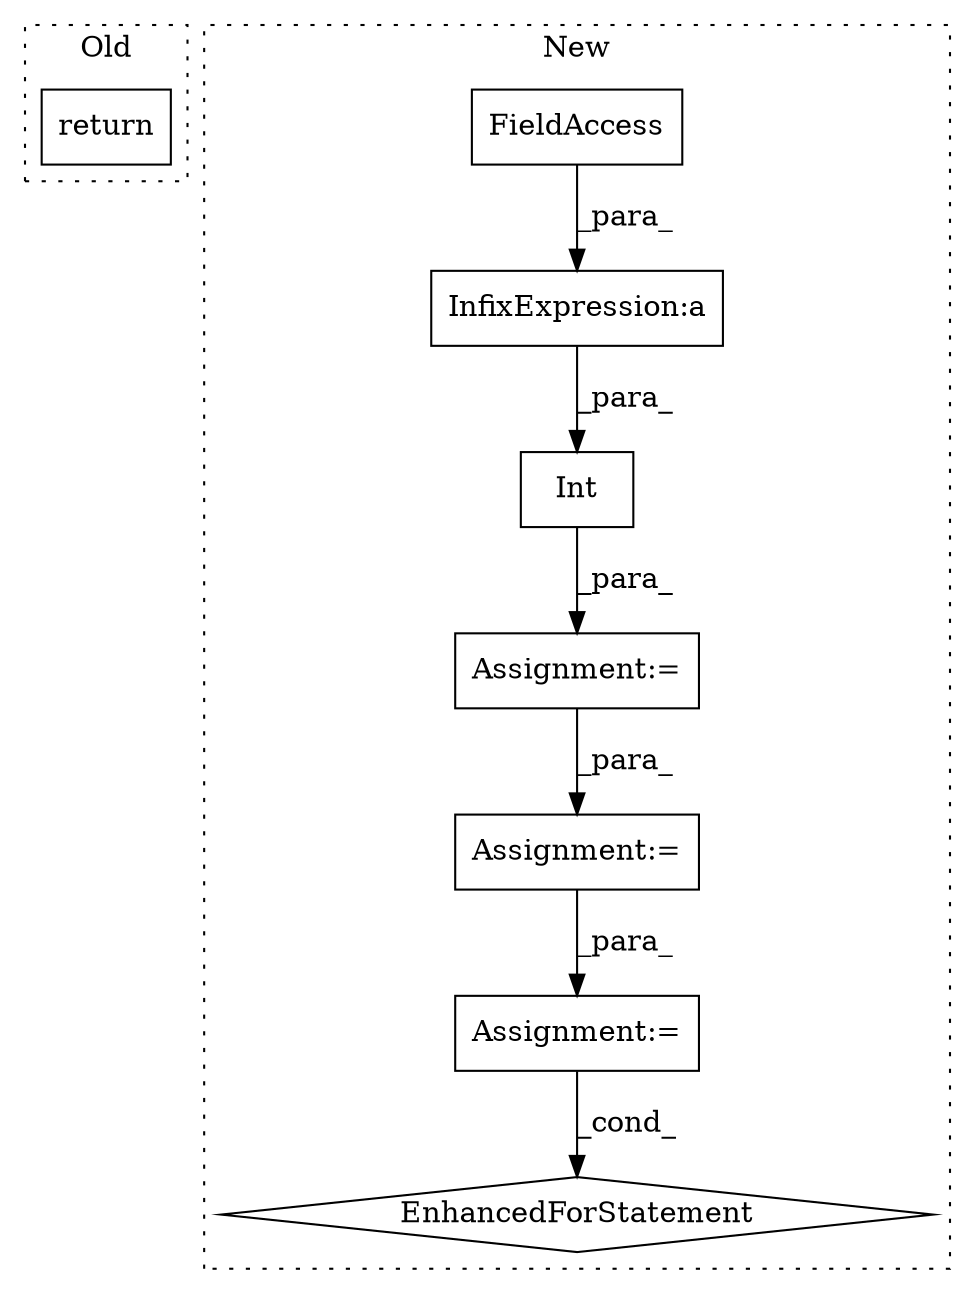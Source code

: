 digraph G {
subgraph cluster0 {
1 [label="return" a="41" s="3521" l="12" shape="box"];
label = "Old";
style="dotted";
}
subgraph cluster1 {
2 [label="Int" a="32" s="3542,3559" l="4,1" shape="box"];
3 [label="Assignment:=" a="7" s="3541" l="1" shape="box"];
4 [label="Assignment:=" a="7" s="3753,3824" l="53,2" shape="box"];
5 [label="InfixExpression:a" a="27" s="3554" l="3" shape="box"];
6 [label="FieldAccess" a="22" s="3546" l="8" shape="box"];
7 [label="EnhancedForStatement" a="70" s="3753,3824" l="53,2" shape="diamond"];
8 [label="Assignment:=" a="7" s="3609" l="1" shape="box"];
label = "New";
style="dotted";
}
2 -> 3 [label="_para_"];
3 -> 8 [label="_para_"];
4 -> 7 [label="_cond_"];
5 -> 2 [label="_para_"];
6 -> 5 [label="_para_"];
8 -> 4 [label="_para_"];
}